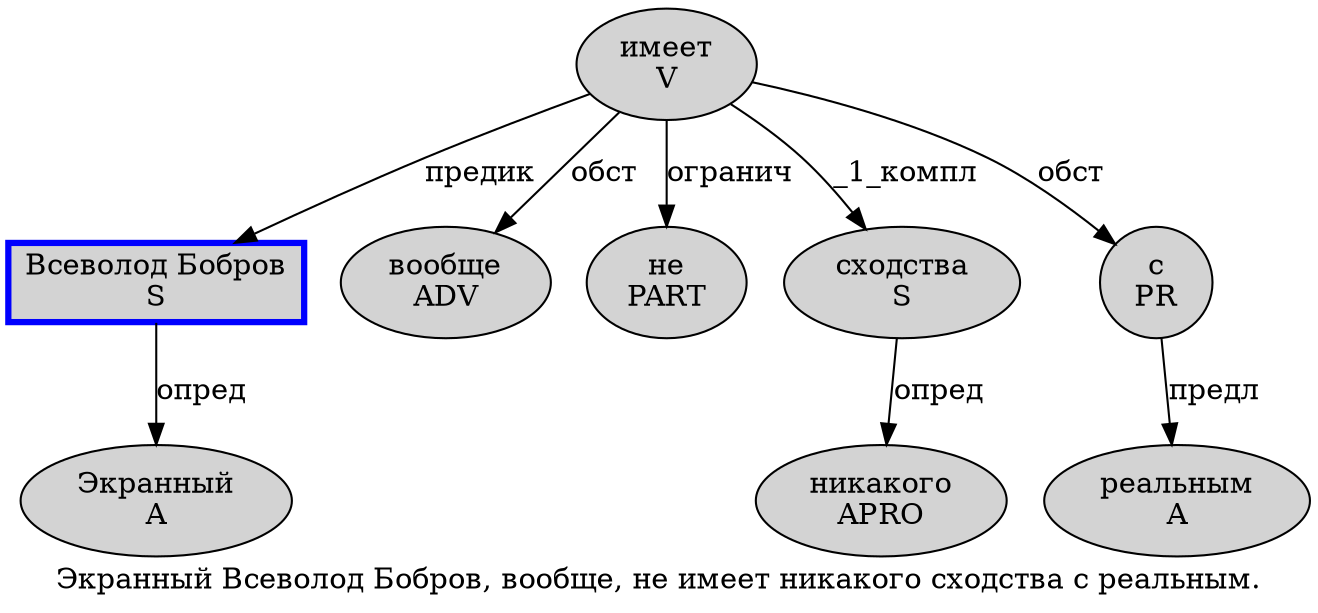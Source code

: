 digraph SENTENCE_3367 {
	graph [label="Экранный Всеволод Бобров, вообще, не имеет никакого сходства с реальным."]
	node [style=filled]
		0 [label="Экранный
A" color="" fillcolor=lightgray penwidth=1 shape=ellipse]
		1 [label="Всеволод Бобров
S" color=blue fillcolor=lightgray penwidth=3 shape=box]
		3 [label="вообще
ADV" color="" fillcolor=lightgray penwidth=1 shape=ellipse]
		5 [label="не
PART" color="" fillcolor=lightgray penwidth=1 shape=ellipse]
		6 [label="имеет
V" color="" fillcolor=lightgray penwidth=1 shape=ellipse]
		7 [label="никакого
APRO" color="" fillcolor=lightgray penwidth=1 shape=ellipse]
		8 [label="сходства
S" color="" fillcolor=lightgray penwidth=1 shape=ellipse]
		9 [label="с
PR" color="" fillcolor=lightgray penwidth=1 shape=ellipse]
		10 [label="реальным
A" color="" fillcolor=lightgray penwidth=1 shape=ellipse]
			1 -> 0 [label="опред"]
			6 -> 1 [label="предик"]
			6 -> 3 [label="обст"]
			6 -> 5 [label="огранич"]
			6 -> 8 [label="_1_компл"]
			6 -> 9 [label="обст"]
			8 -> 7 [label="опред"]
			9 -> 10 [label="предл"]
}
